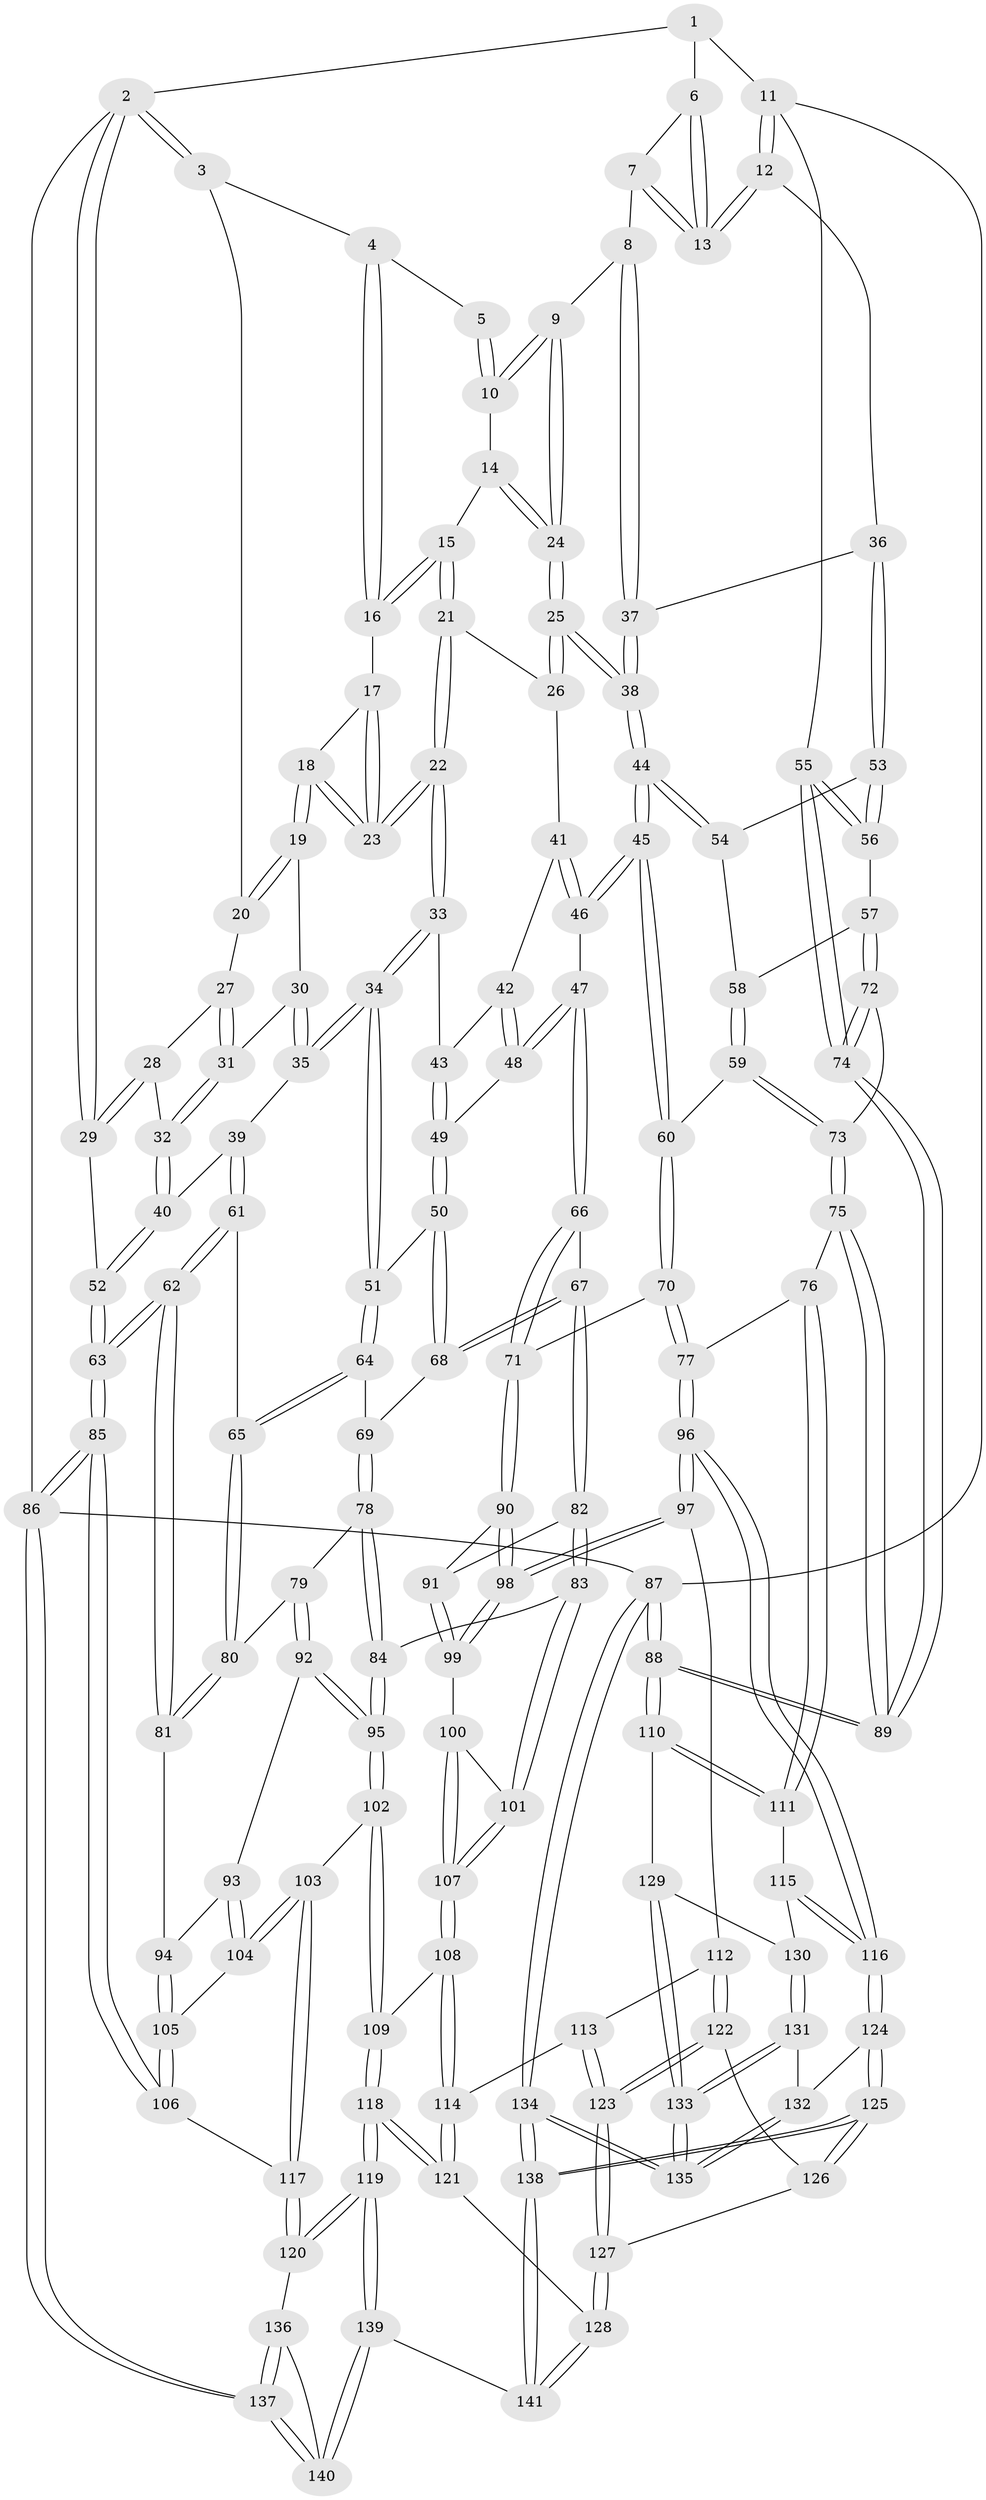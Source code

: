 // coarse degree distribution, {3: 0.7575757575757576, 4: 0.13131313131313133, 2: 0.06060606060606061, 5: 0.050505050505050504}
// Generated by graph-tools (version 1.1) at 2025/54/03/04/25 22:54:36]
// undirected, 141 vertices, 349 edges
graph export_dot {
  node [color=gray90,style=filled];
  1 [pos="+0.8553572462957543+0"];
  2 [pos="+0+0"];
  3 [pos="+0.12917647817041453+0"];
  4 [pos="+0.4306956428262286+0"];
  5 [pos="+0.5097996715258082+0"];
  6 [pos="+0.8476810188498928+0"];
  7 [pos="+0.7310279855442007+0.05825585469536211"];
  8 [pos="+0.667618537278699+0.1231626851492596"];
  9 [pos="+0.6641904173275115+0.12389838604260188"];
  10 [pos="+0.6187184660028302+0.07843398025298813"];
  11 [pos="+1+0.2547335896730693"];
  12 [pos="+0.944986222520848+0.20968574347531818"];
  13 [pos="+0.9277149518240463+0.17011372045151812"];
  14 [pos="+0.5232645973691473+0.09326560435913933"];
  15 [pos="+0.4710786548000576+0.09297051590124661"];
  16 [pos="+0.4394383979906456+0.029403509246861505"];
  17 [pos="+0.4320541335297288+0.03673044328398866"];
  18 [pos="+0.24214186931144965+0.1195031408548856"];
  19 [pos="+0.2394280357184014+0.11704787323570533"];
  20 [pos="+0.19684165399162998+0.053040959111316406"];
  21 [pos="+0.46907100283856096+0.16189177706575025"];
  22 [pos="+0.32540906122201546+0.22578956300486552"];
  23 [pos="+0.30666582581852453+0.187785253924295"];
  24 [pos="+0.6000554092663233+0.22087541136991032"];
  25 [pos="+0.590712710018889+0.23685595560327247"];
  26 [pos="+0.5629094859173358+0.23720176493541936"];
  27 [pos="+0.11773369907003534+0.1487904000155898"];
  28 [pos="+0.09661244770488318+0.16684381977670912"];
  29 [pos="+0+0.1963465131811999"];
  30 [pos="+0.1803354118483364+0.20196429647327144"];
  31 [pos="+0.15658270740213048+0.22312952408742898"];
  32 [pos="+0.11990150157754317+0.2870305541344239"];
  33 [pos="+0.32534039020936784+0.2274872726058272"];
  34 [pos="+0.2601768021284421+0.34247208505360127"];
  35 [pos="+0.24351952592391432+0.3433329496602212"];
  36 [pos="+0.9217177307476258+0.22337211876323693"];
  37 [pos="+0.8190899154461254+0.22734574917968486"];
  38 [pos="+0.6661690172829308+0.34793264144171915"];
  39 [pos="+0.16829854659854498+0.3514121715947317"];
  40 [pos="+0.11598053180276963+0.31173640541400544"];
  41 [pos="+0.5098175864284694+0.2799039549952245"];
  42 [pos="+0.45866067170464847+0.300890773377085"];
  43 [pos="+0.44750012526647365+0.30102471419060317"];
  44 [pos="+0.6662595361160387+0.34956619701481983"];
  45 [pos="+0.6387359931010755+0.4311307911346653"];
  46 [pos="+0.5313383373667468+0.4276453477261788"];
  47 [pos="+0.5096580235975784+0.43253534348462686"];
  48 [pos="+0.49591787255559533+0.42278312885705016"];
  49 [pos="+0.3999964940747854+0.3961069921926647"];
  50 [pos="+0.34662609320753407+0.41395189980981134"];
  51 [pos="+0.2958737830978163+0.39232398863858403"];
  52 [pos="+0+0.277684635864607"];
  53 [pos="+0.8876184062224222+0.3077542880333692"];
  54 [pos="+0.7941552143508157+0.38106470411426785"];
  55 [pos="+1+0.3182878106510088"];
  56 [pos="+0.8918680508126613+0.43088956465422285"];
  57 [pos="+0.881053778743067+0.4634279886338986"];
  58 [pos="+0.8115043399290413+0.4271891680341213"];
  59 [pos="+0.7330940978826558+0.48475386757038263"];
  60 [pos="+0.6464562578645688+0.45192320688244625"];
  61 [pos="+0.12113225904191532+0.4640272455239189"];
  62 [pos="+0+0.5233936088801775"];
  63 [pos="+0+0.5217525738064795"];
  64 [pos="+0.26170683372871434+0.4966011123787309"];
  65 [pos="+0.1610917423161058+0.5222220741551292"];
  66 [pos="+0.45800317391244566+0.522386792583608"];
  67 [pos="+0.4219918642116502+0.5463572106180352"];
  68 [pos="+0.3987375145142952+0.5236975332236199"];
  69 [pos="+0.28066615981463117+0.5321621077784289"];
  70 [pos="+0.6177826607938466+0.5695176679204751"];
  71 [pos="+0.6154873814783329+0.5709274680639691"];
  72 [pos="+0.8818376917913192+0.466703381203107"];
  73 [pos="+0.8150962963763341+0.5654907345890758"];
  74 [pos="+1+0.592063365140479"];
  75 [pos="+0.8171570669617716+0.5947444170881195"];
  76 [pos="+0.7895752433265386+0.6335389283921472"];
  77 [pos="+0.7262549614705817+0.6492170652307637"];
  78 [pos="+0.2755188620020536+0.5892178545719575"];
  79 [pos="+0.20758809818530077+0.6009720315019126"];
  80 [pos="+0.16100667231516622+0.5480646035757585"];
  81 [pos="+0.09043445691174949+0.6108241889496575"];
  82 [pos="+0.41851880262273966+0.5806825676713439"];
  83 [pos="+0.37458359004567565+0.6226601011237147"];
  84 [pos="+0.3132607717769349+0.6234247598377544"];
  85 [pos="+0+0.7540948748483359"];
  86 [pos="+0+1"];
  87 [pos="+1+1"];
  88 [pos="+1+0.6901715120789246"];
  89 [pos="+1+0.6542613346077576"];
  90 [pos="+0.557839441303007+0.6438591368208357"];
  91 [pos="+0.4470958402497945+0.6028901099738639"];
  92 [pos="+0.20016791120069913+0.6316781181243126"];
  93 [pos="+0.14438304153670725+0.6504958624723097"];
  94 [pos="+0.10294148540771718+0.6433403061521016"];
  95 [pos="+0.24105614655687294+0.7428888411399636"];
  96 [pos="+0.6601326302875984+0.7794612817973918"];
  97 [pos="+0.5570979206954213+0.7538292509307167"];
  98 [pos="+0.5555415828036766+0.7494671496620942"];
  99 [pos="+0.46530016609883046+0.7035640857936952"];
  100 [pos="+0.45840355816894773+0.7043435420567887"];
  101 [pos="+0.37471613204593607+0.6236635872573004"];
  102 [pos="+0.24086758277005316+0.7444692097192337"];
  103 [pos="+0.2302453500630832+0.7480250342673932"];
  104 [pos="+0.1761590388680817+0.7241890045603796"];
  105 [pos="+0.08419281656407453+0.712999021868287"];
  106 [pos="+0.004024740487143332+0.7812955344975541"];
  107 [pos="+0.37948820051281895+0.7295022904165291"];
  108 [pos="+0.367895506184017+0.7578677507256324"];
  109 [pos="+0.25342554077930485+0.7523561953962454"];
  110 [pos="+1+0.7613230332425319"];
  111 [pos="+0.8355124790810546+0.7251702235832097"];
  112 [pos="+0.5484183599531093+0.7635382534391881"];
  113 [pos="+0.43334211016668195+0.8005487890996393"];
  114 [pos="+0.3956410031784309+0.7987888081487841"];
  115 [pos="+0.7875530454679648+0.8151778245433091"];
  116 [pos="+0.7018557624916149+0.8379933705614288"];
  117 [pos="+0.12162635332689582+0.8637926162116076"];
  118 [pos="+0.30466958744140393+0.9491654234588507"];
  119 [pos="+0.3037384463259161+0.9534849374833757"];
  120 [pos="+0.12602430291933392+0.8776663239755387"];
  121 [pos="+0.38423756018339944+0.8307989633920098"];
  122 [pos="+0.5366354127943842+0.8307897380687908"];
  123 [pos="+0.493116537769317+0.9250271348416049"];
  124 [pos="+0.6965955935110683+0.8743950142970628"];
  125 [pos="+0.677222716510754+0.9154416945094724"];
  126 [pos="+0.6041069151566819+0.9071081295317331"];
  127 [pos="+0.49218710031439356+0.9310217714907215"];
  128 [pos="+0.4884136700797641+0.937391484354626"];
  129 [pos="+1+0.7741432460705758"];
  130 [pos="+0.8514358705140328+0.8519417600569755"];
  131 [pos="+0.8558697202130036+0.8819394893098368"];
  132 [pos="+0.8026994143779462+0.9304547088732383"];
  133 [pos="+0.9188482824203035+0.9693882685742958"];
  134 [pos="+0.9389322330012029+1"];
  135 [pos="+0.9239912341338912+1"];
  136 [pos="+0.11283582804589136+0.909223152414961"];
  137 [pos="+0+1"];
  138 [pos="+0.6647127498795975+1"];
  139 [pos="+0.3918628351577665+1"];
  140 [pos="+0.37026113030225893+1"];
  141 [pos="+0.39218201928175456+1"];
  1 -- 2;
  1 -- 6;
  1 -- 11;
  2 -- 3;
  2 -- 3;
  2 -- 29;
  2 -- 29;
  2 -- 86;
  3 -- 4;
  3 -- 20;
  4 -- 5;
  4 -- 16;
  4 -- 16;
  5 -- 10;
  5 -- 10;
  6 -- 7;
  6 -- 13;
  6 -- 13;
  7 -- 8;
  7 -- 13;
  7 -- 13;
  8 -- 9;
  8 -- 37;
  8 -- 37;
  9 -- 10;
  9 -- 10;
  9 -- 24;
  9 -- 24;
  10 -- 14;
  11 -- 12;
  11 -- 12;
  11 -- 55;
  11 -- 87;
  12 -- 13;
  12 -- 13;
  12 -- 36;
  14 -- 15;
  14 -- 24;
  14 -- 24;
  15 -- 16;
  15 -- 16;
  15 -- 21;
  15 -- 21;
  16 -- 17;
  17 -- 18;
  17 -- 23;
  17 -- 23;
  18 -- 19;
  18 -- 19;
  18 -- 23;
  18 -- 23;
  19 -- 20;
  19 -- 20;
  19 -- 30;
  20 -- 27;
  21 -- 22;
  21 -- 22;
  21 -- 26;
  22 -- 23;
  22 -- 23;
  22 -- 33;
  22 -- 33;
  24 -- 25;
  24 -- 25;
  25 -- 26;
  25 -- 26;
  25 -- 38;
  25 -- 38;
  26 -- 41;
  27 -- 28;
  27 -- 31;
  27 -- 31;
  28 -- 29;
  28 -- 29;
  28 -- 32;
  29 -- 52;
  30 -- 31;
  30 -- 35;
  30 -- 35;
  31 -- 32;
  31 -- 32;
  32 -- 40;
  32 -- 40;
  33 -- 34;
  33 -- 34;
  33 -- 43;
  34 -- 35;
  34 -- 35;
  34 -- 51;
  34 -- 51;
  35 -- 39;
  36 -- 37;
  36 -- 53;
  36 -- 53;
  37 -- 38;
  37 -- 38;
  38 -- 44;
  38 -- 44;
  39 -- 40;
  39 -- 61;
  39 -- 61;
  40 -- 52;
  40 -- 52;
  41 -- 42;
  41 -- 46;
  41 -- 46;
  42 -- 43;
  42 -- 48;
  42 -- 48;
  43 -- 49;
  43 -- 49;
  44 -- 45;
  44 -- 45;
  44 -- 54;
  44 -- 54;
  45 -- 46;
  45 -- 46;
  45 -- 60;
  45 -- 60;
  46 -- 47;
  47 -- 48;
  47 -- 48;
  47 -- 66;
  47 -- 66;
  48 -- 49;
  49 -- 50;
  49 -- 50;
  50 -- 51;
  50 -- 68;
  50 -- 68;
  51 -- 64;
  51 -- 64;
  52 -- 63;
  52 -- 63;
  53 -- 54;
  53 -- 56;
  53 -- 56;
  54 -- 58;
  55 -- 56;
  55 -- 56;
  55 -- 74;
  55 -- 74;
  56 -- 57;
  57 -- 58;
  57 -- 72;
  57 -- 72;
  58 -- 59;
  58 -- 59;
  59 -- 60;
  59 -- 73;
  59 -- 73;
  60 -- 70;
  60 -- 70;
  61 -- 62;
  61 -- 62;
  61 -- 65;
  62 -- 63;
  62 -- 63;
  62 -- 81;
  62 -- 81;
  63 -- 85;
  63 -- 85;
  64 -- 65;
  64 -- 65;
  64 -- 69;
  65 -- 80;
  65 -- 80;
  66 -- 67;
  66 -- 71;
  66 -- 71;
  67 -- 68;
  67 -- 68;
  67 -- 82;
  67 -- 82;
  68 -- 69;
  69 -- 78;
  69 -- 78;
  70 -- 71;
  70 -- 77;
  70 -- 77;
  71 -- 90;
  71 -- 90;
  72 -- 73;
  72 -- 74;
  72 -- 74;
  73 -- 75;
  73 -- 75;
  74 -- 89;
  74 -- 89;
  75 -- 76;
  75 -- 89;
  75 -- 89;
  76 -- 77;
  76 -- 111;
  76 -- 111;
  77 -- 96;
  77 -- 96;
  78 -- 79;
  78 -- 84;
  78 -- 84;
  79 -- 80;
  79 -- 92;
  79 -- 92;
  80 -- 81;
  80 -- 81;
  81 -- 94;
  82 -- 83;
  82 -- 83;
  82 -- 91;
  83 -- 84;
  83 -- 101;
  83 -- 101;
  84 -- 95;
  84 -- 95;
  85 -- 86;
  85 -- 86;
  85 -- 106;
  85 -- 106;
  86 -- 137;
  86 -- 137;
  86 -- 87;
  87 -- 88;
  87 -- 88;
  87 -- 134;
  87 -- 134;
  88 -- 89;
  88 -- 89;
  88 -- 110;
  88 -- 110;
  90 -- 91;
  90 -- 98;
  90 -- 98;
  91 -- 99;
  91 -- 99;
  92 -- 93;
  92 -- 95;
  92 -- 95;
  93 -- 94;
  93 -- 104;
  93 -- 104;
  94 -- 105;
  94 -- 105;
  95 -- 102;
  95 -- 102;
  96 -- 97;
  96 -- 97;
  96 -- 116;
  96 -- 116;
  97 -- 98;
  97 -- 98;
  97 -- 112;
  98 -- 99;
  98 -- 99;
  99 -- 100;
  100 -- 101;
  100 -- 107;
  100 -- 107;
  101 -- 107;
  101 -- 107;
  102 -- 103;
  102 -- 109;
  102 -- 109;
  103 -- 104;
  103 -- 104;
  103 -- 117;
  103 -- 117;
  104 -- 105;
  105 -- 106;
  105 -- 106;
  106 -- 117;
  107 -- 108;
  107 -- 108;
  108 -- 109;
  108 -- 114;
  108 -- 114;
  109 -- 118;
  109 -- 118;
  110 -- 111;
  110 -- 111;
  110 -- 129;
  111 -- 115;
  112 -- 113;
  112 -- 122;
  112 -- 122;
  113 -- 114;
  113 -- 123;
  113 -- 123;
  114 -- 121;
  114 -- 121;
  115 -- 116;
  115 -- 116;
  115 -- 130;
  116 -- 124;
  116 -- 124;
  117 -- 120;
  117 -- 120;
  118 -- 119;
  118 -- 119;
  118 -- 121;
  118 -- 121;
  119 -- 120;
  119 -- 120;
  119 -- 139;
  119 -- 139;
  120 -- 136;
  121 -- 128;
  122 -- 123;
  122 -- 123;
  122 -- 126;
  123 -- 127;
  123 -- 127;
  124 -- 125;
  124 -- 125;
  124 -- 132;
  125 -- 126;
  125 -- 126;
  125 -- 138;
  125 -- 138;
  126 -- 127;
  127 -- 128;
  127 -- 128;
  128 -- 141;
  128 -- 141;
  129 -- 130;
  129 -- 133;
  129 -- 133;
  130 -- 131;
  130 -- 131;
  131 -- 132;
  131 -- 133;
  131 -- 133;
  132 -- 135;
  132 -- 135;
  133 -- 135;
  133 -- 135;
  134 -- 135;
  134 -- 135;
  134 -- 138;
  134 -- 138;
  136 -- 137;
  136 -- 137;
  136 -- 140;
  137 -- 140;
  137 -- 140;
  138 -- 141;
  138 -- 141;
  139 -- 140;
  139 -- 140;
  139 -- 141;
}
